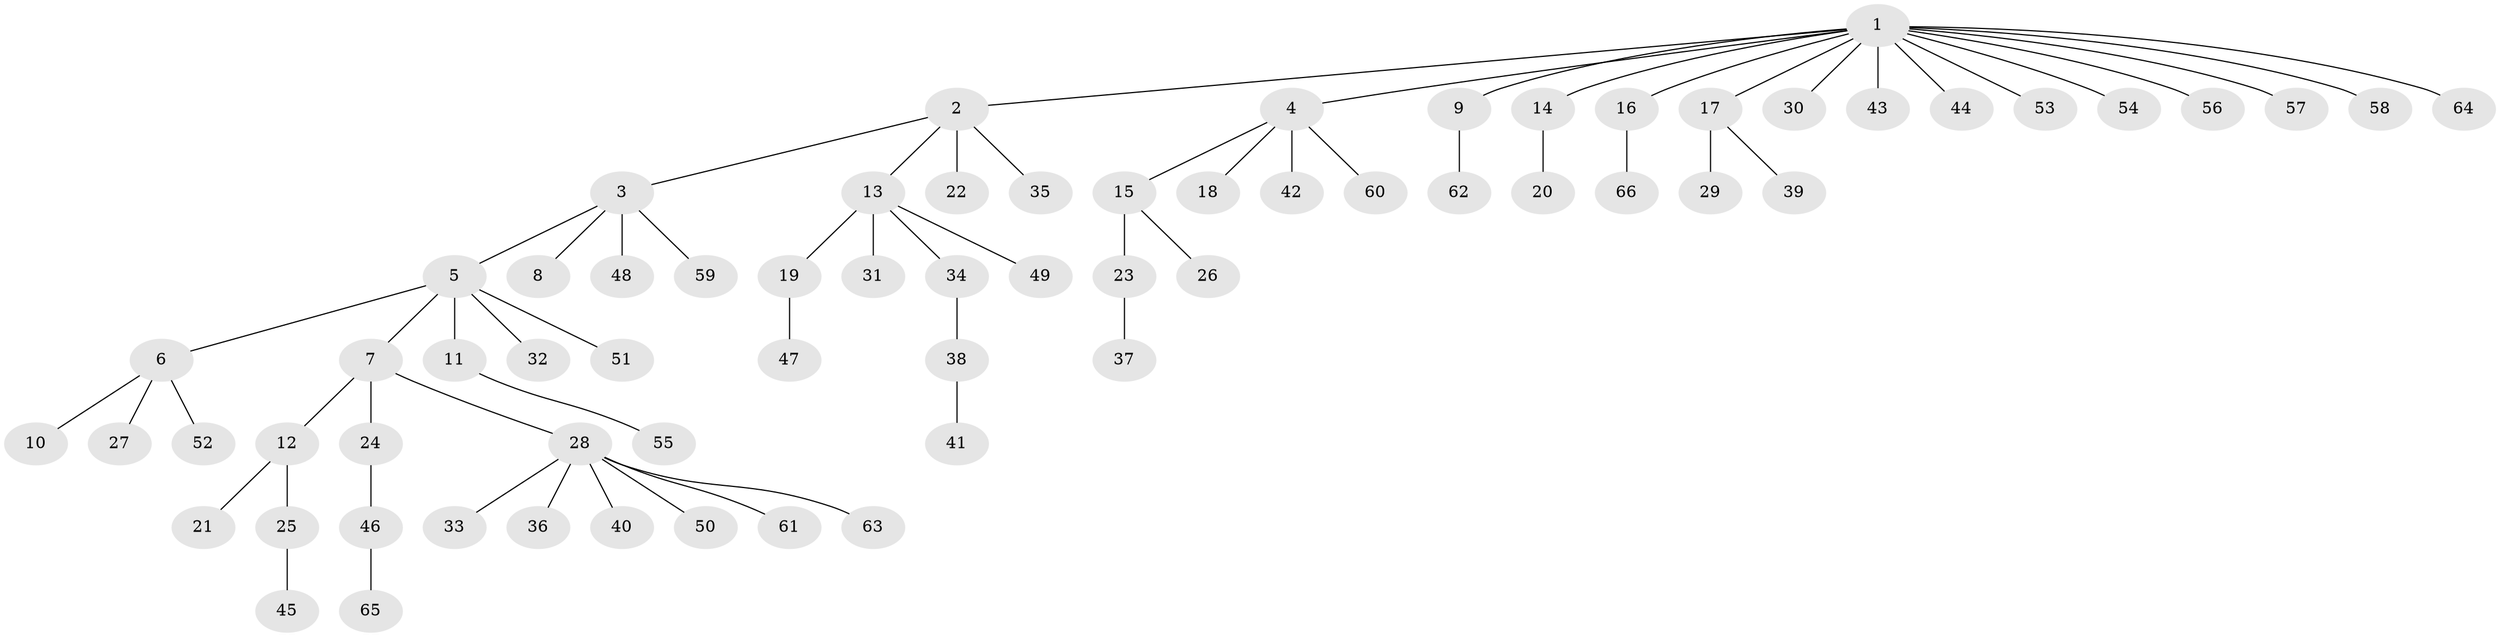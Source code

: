 // original degree distribution, {17: 0.010638297872340425, 6: 0.0425531914893617, 7: 0.010638297872340425, 5: 0.02127659574468085, 2: 0.10638297872340426, 3: 0.09574468085106383, 1: 0.6702127659574468, 4: 0.031914893617021274, 8: 0.010638297872340425}
// Generated by graph-tools (version 1.1) at 2025/50/03/04/25 22:50:04]
// undirected, 66 vertices, 65 edges
graph export_dot {
  node [color=gray90,style=filled];
  1;
  2;
  3;
  4;
  5;
  6;
  7;
  8;
  9;
  10;
  11;
  12;
  13;
  14;
  15;
  16;
  17;
  18;
  19;
  20;
  21;
  22;
  23;
  24;
  25;
  26;
  27;
  28;
  29;
  30;
  31;
  32;
  33;
  34;
  35;
  36;
  37;
  38;
  39;
  40;
  41;
  42;
  43;
  44;
  45;
  46;
  47;
  48;
  49;
  50;
  51;
  52;
  53;
  54;
  55;
  56;
  57;
  58;
  59;
  60;
  61;
  62;
  63;
  64;
  65;
  66;
  1 -- 2 [weight=1.0];
  1 -- 4 [weight=1.0];
  1 -- 9 [weight=1.0];
  1 -- 14 [weight=1.0];
  1 -- 16 [weight=1.0];
  1 -- 17 [weight=1.0];
  1 -- 30 [weight=1.0];
  1 -- 43 [weight=1.0];
  1 -- 44 [weight=1.0];
  1 -- 53 [weight=1.0];
  1 -- 54 [weight=1.0];
  1 -- 56 [weight=1.0];
  1 -- 57 [weight=1.0];
  1 -- 58 [weight=1.0];
  1 -- 64 [weight=1.0];
  2 -- 3 [weight=1.0];
  2 -- 13 [weight=1.0];
  2 -- 22 [weight=1.0];
  2 -- 35 [weight=1.0];
  3 -- 5 [weight=1.0];
  3 -- 8 [weight=1.0];
  3 -- 48 [weight=1.0];
  3 -- 59 [weight=1.0];
  4 -- 15 [weight=1.0];
  4 -- 18 [weight=1.0];
  4 -- 42 [weight=1.0];
  4 -- 60 [weight=1.0];
  5 -- 6 [weight=1.0];
  5 -- 7 [weight=1.0];
  5 -- 11 [weight=1.0];
  5 -- 32 [weight=1.0];
  5 -- 51 [weight=1.0];
  6 -- 10 [weight=1.0];
  6 -- 27 [weight=1.0];
  6 -- 52 [weight=1.0];
  7 -- 12 [weight=1.0];
  7 -- 24 [weight=1.0];
  7 -- 28 [weight=1.0];
  9 -- 62 [weight=1.0];
  11 -- 55 [weight=1.0];
  12 -- 21 [weight=1.0];
  12 -- 25 [weight=1.0];
  13 -- 19 [weight=1.0];
  13 -- 31 [weight=1.0];
  13 -- 34 [weight=1.0];
  13 -- 49 [weight=1.0];
  14 -- 20 [weight=1.0];
  15 -- 23 [weight=1.0];
  15 -- 26 [weight=1.0];
  16 -- 66 [weight=1.0];
  17 -- 29 [weight=1.0];
  17 -- 39 [weight=1.0];
  19 -- 47 [weight=1.0];
  23 -- 37 [weight=1.0];
  24 -- 46 [weight=1.0];
  25 -- 45 [weight=1.0];
  28 -- 33 [weight=1.0];
  28 -- 36 [weight=1.0];
  28 -- 40 [weight=1.0];
  28 -- 50 [weight=1.0];
  28 -- 61 [weight=1.0];
  28 -- 63 [weight=1.0];
  34 -- 38 [weight=1.0];
  38 -- 41 [weight=1.0];
  46 -- 65 [weight=1.0];
}
